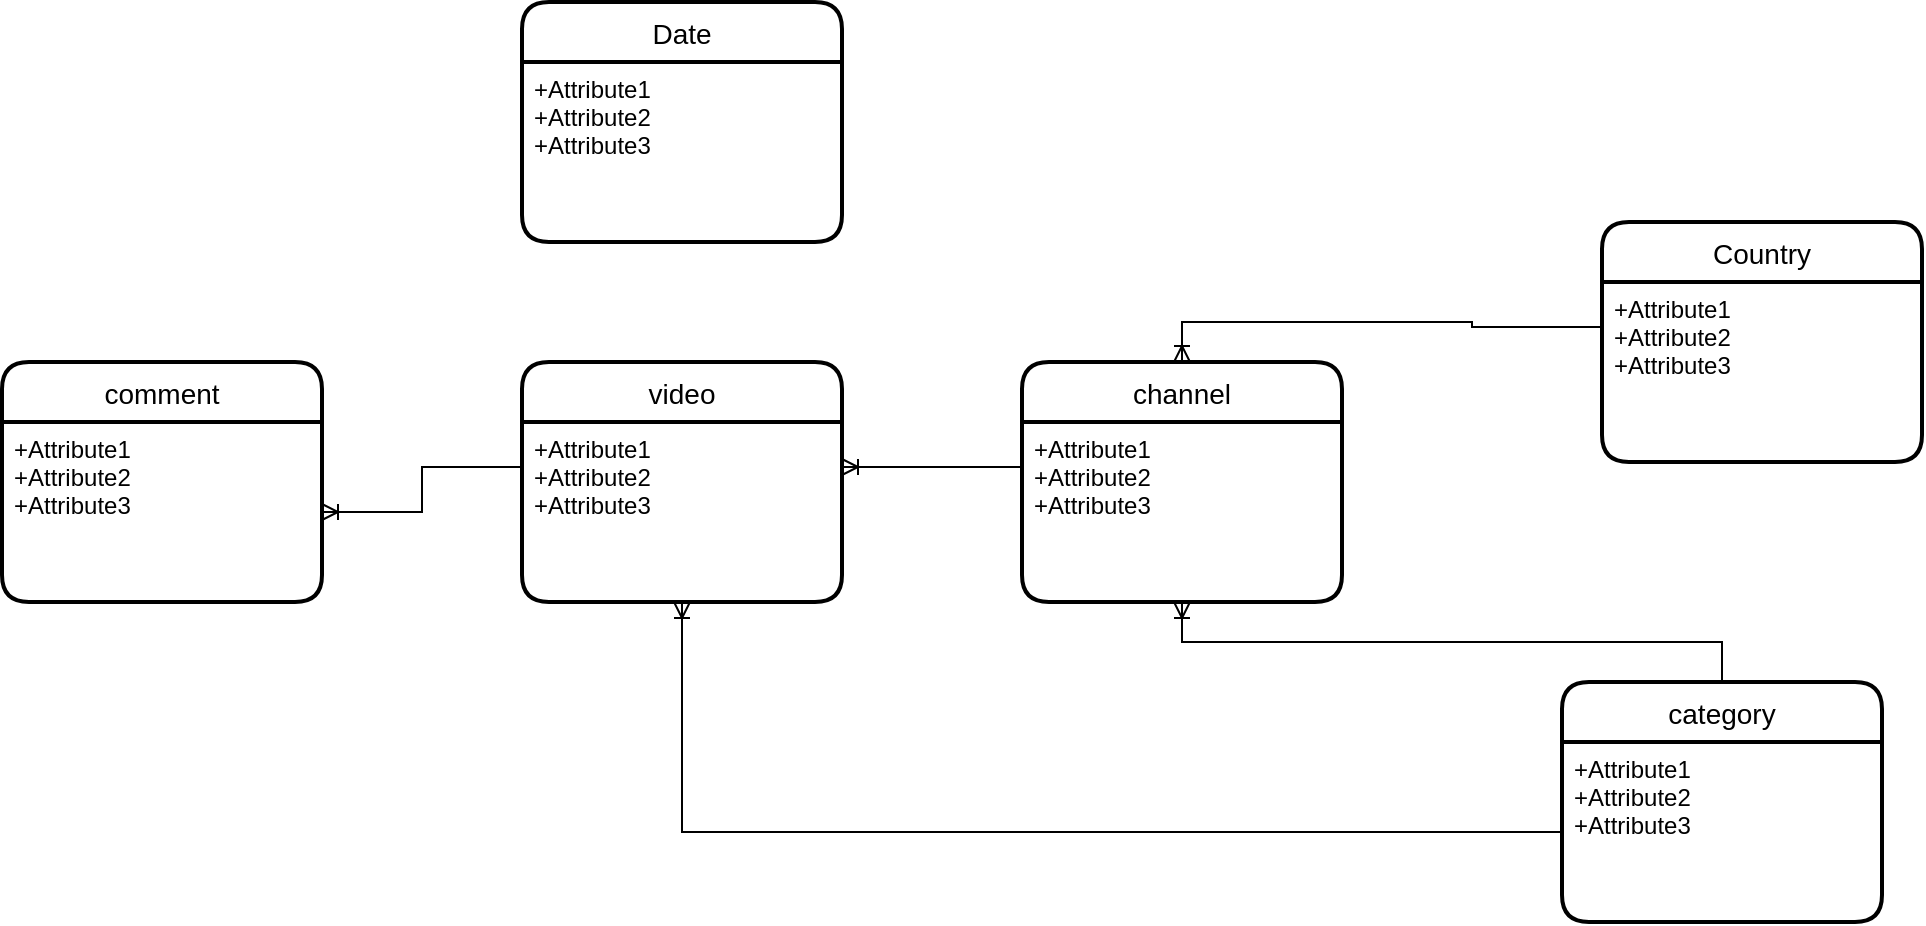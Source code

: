<mxfile version="20.5.3" type="embed"><diagram name="Page-1" id="7G-DjHpbfsuIoVl0FtdE"><mxGraphModel dx="1807" dy="1730" grid="1" gridSize="10" guides="1" tooltips="1" connect="1" arrows="1" fold="1" page="1" pageScale="1" pageWidth="850" pageHeight="1100" math="0" shadow="0"><root><mxCell id="0"/><mxCell id="1" parent="0"/><mxCell id="S8DIYmhpRidrxks-ISGL-5" value="video" style="swimlane;childLayout=stackLayout;horizontal=1;startSize=30;horizontalStack=0;rounded=1;fontSize=14;fontStyle=0;strokeWidth=2;resizeParent=0;resizeLast=1;shadow=0;dashed=0;align=center;" parent="1" vertex="1"><mxGeometry x="120" y="80" width="160" height="120" as="geometry"/></mxCell><mxCell id="S8DIYmhpRidrxks-ISGL-6" value="+Attribute1&#10;+Attribute2&#10;+Attribute3" style="align=left;strokeColor=none;fillColor=none;spacingLeft=4;fontSize=12;verticalAlign=top;resizable=0;rotatable=0;part=1;" parent="S8DIYmhpRidrxks-ISGL-5" vertex="1"><mxGeometry y="30" width="160" height="90" as="geometry"/></mxCell><mxCell id="S8DIYmhpRidrxks-ISGL-7" value="channel" style="swimlane;childLayout=stackLayout;horizontal=1;startSize=30;horizontalStack=0;rounded=1;fontSize=14;fontStyle=0;strokeWidth=2;resizeParent=0;resizeLast=1;shadow=0;dashed=0;align=center;" parent="1" vertex="1"><mxGeometry x="370" y="80" width="160" height="120" as="geometry"/></mxCell><mxCell id="S8DIYmhpRidrxks-ISGL-8" value="+Attribute1&#10;+Attribute2&#10;+Attribute3" style="align=left;strokeColor=none;fillColor=none;spacingLeft=4;fontSize=12;verticalAlign=top;resizable=0;rotatable=0;part=1;" parent="S8DIYmhpRidrxks-ISGL-7" vertex="1"><mxGeometry y="30" width="160" height="90" as="geometry"/></mxCell><mxCell id="S8DIYmhpRidrxks-ISGL-9" value="comment" style="swimlane;childLayout=stackLayout;horizontal=1;startSize=30;horizontalStack=0;rounded=1;fontSize=14;fontStyle=0;strokeWidth=2;resizeParent=0;resizeLast=1;shadow=0;dashed=0;align=center;" parent="1" vertex="1"><mxGeometry x="-140" y="80" width="160" height="120" as="geometry"/></mxCell><mxCell id="S8DIYmhpRidrxks-ISGL-10" value="+Attribute1&#10;+Attribute2&#10;+Attribute3" style="align=left;strokeColor=none;fillColor=none;spacingLeft=4;fontSize=12;verticalAlign=top;resizable=0;rotatable=0;part=1;" parent="S8DIYmhpRidrxks-ISGL-9" vertex="1"><mxGeometry y="30" width="160" height="90" as="geometry"/></mxCell><mxCell id="S8DIYmhpRidrxks-ISGL-11" value="category" style="swimlane;childLayout=stackLayout;horizontal=1;startSize=30;horizontalStack=0;rounded=1;fontSize=14;fontStyle=0;strokeWidth=2;resizeParent=0;resizeLast=1;shadow=0;dashed=0;align=center;" parent="1" vertex="1"><mxGeometry x="640" y="240" width="160" height="120" as="geometry"/></mxCell><mxCell id="S8DIYmhpRidrxks-ISGL-12" value="+Attribute1&#10;+Attribute2&#10;+Attribute3" style="align=left;strokeColor=none;fillColor=none;spacingLeft=4;fontSize=12;verticalAlign=top;resizable=0;rotatable=0;part=1;" parent="S8DIYmhpRidrxks-ISGL-11" vertex="1"><mxGeometry y="30" width="160" height="90" as="geometry"/></mxCell><mxCell id="S8DIYmhpRidrxks-ISGL-16" style="edgeStyle=orthogonalEdgeStyle;rounded=0;orthogonalLoop=1;jettySize=auto;html=1;exitX=0.5;exitY=0;exitDx=0;exitDy=0;entryX=0.5;entryY=1;entryDx=0;entryDy=0;endArrow=ERoneToMany;endFill=0;" parent="1" source="S8DIYmhpRidrxks-ISGL-11" target="S8DIYmhpRidrxks-ISGL-8" edge="1"><mxGeometry relative="1" as="geometry"/></mxCell><mxCell id="S8DIYmhpRidrxks-ISGL-17" style="edgeStyle=orthogonalEdgeStyle;rounded=0;orthogonalLoop=1;jettySize=auto;html=1;exitX=0;exitY=0.5;exitDx=0;exitDy=0;entryX=0.5;entryY=1;entryDx=0;entryDy=0;endArrow=ERoneToMany;endFill=0;" parent="1" source="S8DIYmhpRidrxks-ISGL-12" target="S8DIYmhpRidrxks-ISGL-6" edge="1"><mxGeometry relative="1" as="geometry"><mxPoint x="280" y="342.5" as="sourcePoint"/><mxPoint x="460" y="210" as="targetPoint"/></mxGeometry></mxCell><mxCell id="S8DIYmhpRidrxks-ISGL-18" style="edgeStyle=orthogonalEdgeStyle;rounded=0;orthogonalLoop=1;jettySize=auto;html=1;exitX=0;exitY=0.25;exitDx=0;exitDy=0;endArrow=ERoneToMany;endFill=0;entryX=1;entryY=0.25;entryDx=0;entryDy=0;" parent="1" source="S8DIYmhpRidrxks-ISGL-8" target="S8DIYmhpRidrxks-ISGL-6" edge="1"><mxGeometry relative="1" as="geometry"><mxPoint x="290" y="352.5" as="sourcePoint"/><mxPoint x="540" y="320" as="targetPoint"/></mxGeometry></mxCell><mxCell id="S8DIYmhpRidrxks-ISGL-19" style="edgeStyle=orthogonalEdgeStyle;rounded=0;orthogonalLoop=1;jettySize=auto;html=1;exitX=0;exitY=0.25;exitDx=0;exitDy=0;entryX=1;entryY=0.5;entryDx=0;entryDy=0;endArrow=ERoneToMany;endFill=0;" parent="1" source="S8DIYmhpRidrxks-ISGL-6" target="S8DIYmhpRidrxks-ISGL-10" edge="1"><mxGeometry relative="1" as="geometry"><mxPoint x="300" y="362.5" as="sourcePoint"/><mxPoint x="480" y="230" as="targetPoint"/></mxGeometry></mxCell><mxCell id="S8DIYmhpRidrxks-ISGL-20" value="Date" style="swimlane;childLayout=stackLayout;horizontal=1;startSize=30;horizontalStack=0;rounded=1;fontSize=14;fontStyle=0;strokeWidth=2;resizeParent=0;resizeLast=1;shadow=0;dashed=0;align=center;" parent="1" vertex="1"><mxGeometry x="120" y="-100" width="160" height="120" as="geometry"/></mxCell><mxCell id="S8DIYmhpRidrxks-ISGL-21" value="+Attribute1&#10;+Attribute2&#10;+Attribute3" style="align=left;strokeColor=none;fillColor=none;spacingLeft=4;fontSize=12;verticalAlign=top;resizable=0;rotatable=0;part=1;" parent="S8DIYmhpRidrxks-ISGL-20" vertex="1"><mxGeometry y="30" width="160" height="90" as="geometry"/></mxCell><mxCell id="S8DIYmhpRidrxks-ISGL-22" value="Country" style="swimlane;childLayout=stackLayout;horizontal=1;startSize=30;horizontalStack=0;rounded=1;fontSize=14;fontStyle=0;strokeWidth=2;resizeParent=0;resizeLast=1;shadow=0;dashed=0;align=center;" parent="1" vertex="1"><mxGeometry x="660" y="10" width="160" height="120" as="geometry"/></mxCell><mxCell id="S8DIYmhpRidrxks-ISGL-23" value="+Attribute1&#10;+Attribute2&#10;+Attribute3" style="align=left;strokeColor=none;fillColor=none;spacingLeft=4;fontSize=12;verticalAlign=top;resizable=0;rotatable=0;part=1;" parent="S8DIYmhpRidrxks-ISGL-22" vertex="1"><mxGeometry y="30" width="160" height="90" as="geometry"/></mxCell><mxCell id="S8DIYmhpRidrxks-ISGL-25" style="edgeStyle=orthogonalEdgeStyle;rounded=0;orthogonalLoop=1;jettySize=auto;html=1;exitX=0;exitY=0.25;exitDx=0;exitDy=0;entryX=0.5;entryY=0;entryDx=0;entryDy=0;endArrow=ERoneToMany;endFill=0;" parent="1" source="S8DIYmhpRidrxks-ISGL-23" target="S8DIYmhpRidrxks-ISGL-7" edge="1"><mxGeometry relative="1" as="geometry"><mxPoint x="280" y="342.5" as="sourcePoint"/><mxPoint x="460" y="210" as="targetPoint"/></mxGeometry></mxCell></root></mxGraphModel></diagram></mxfile>
